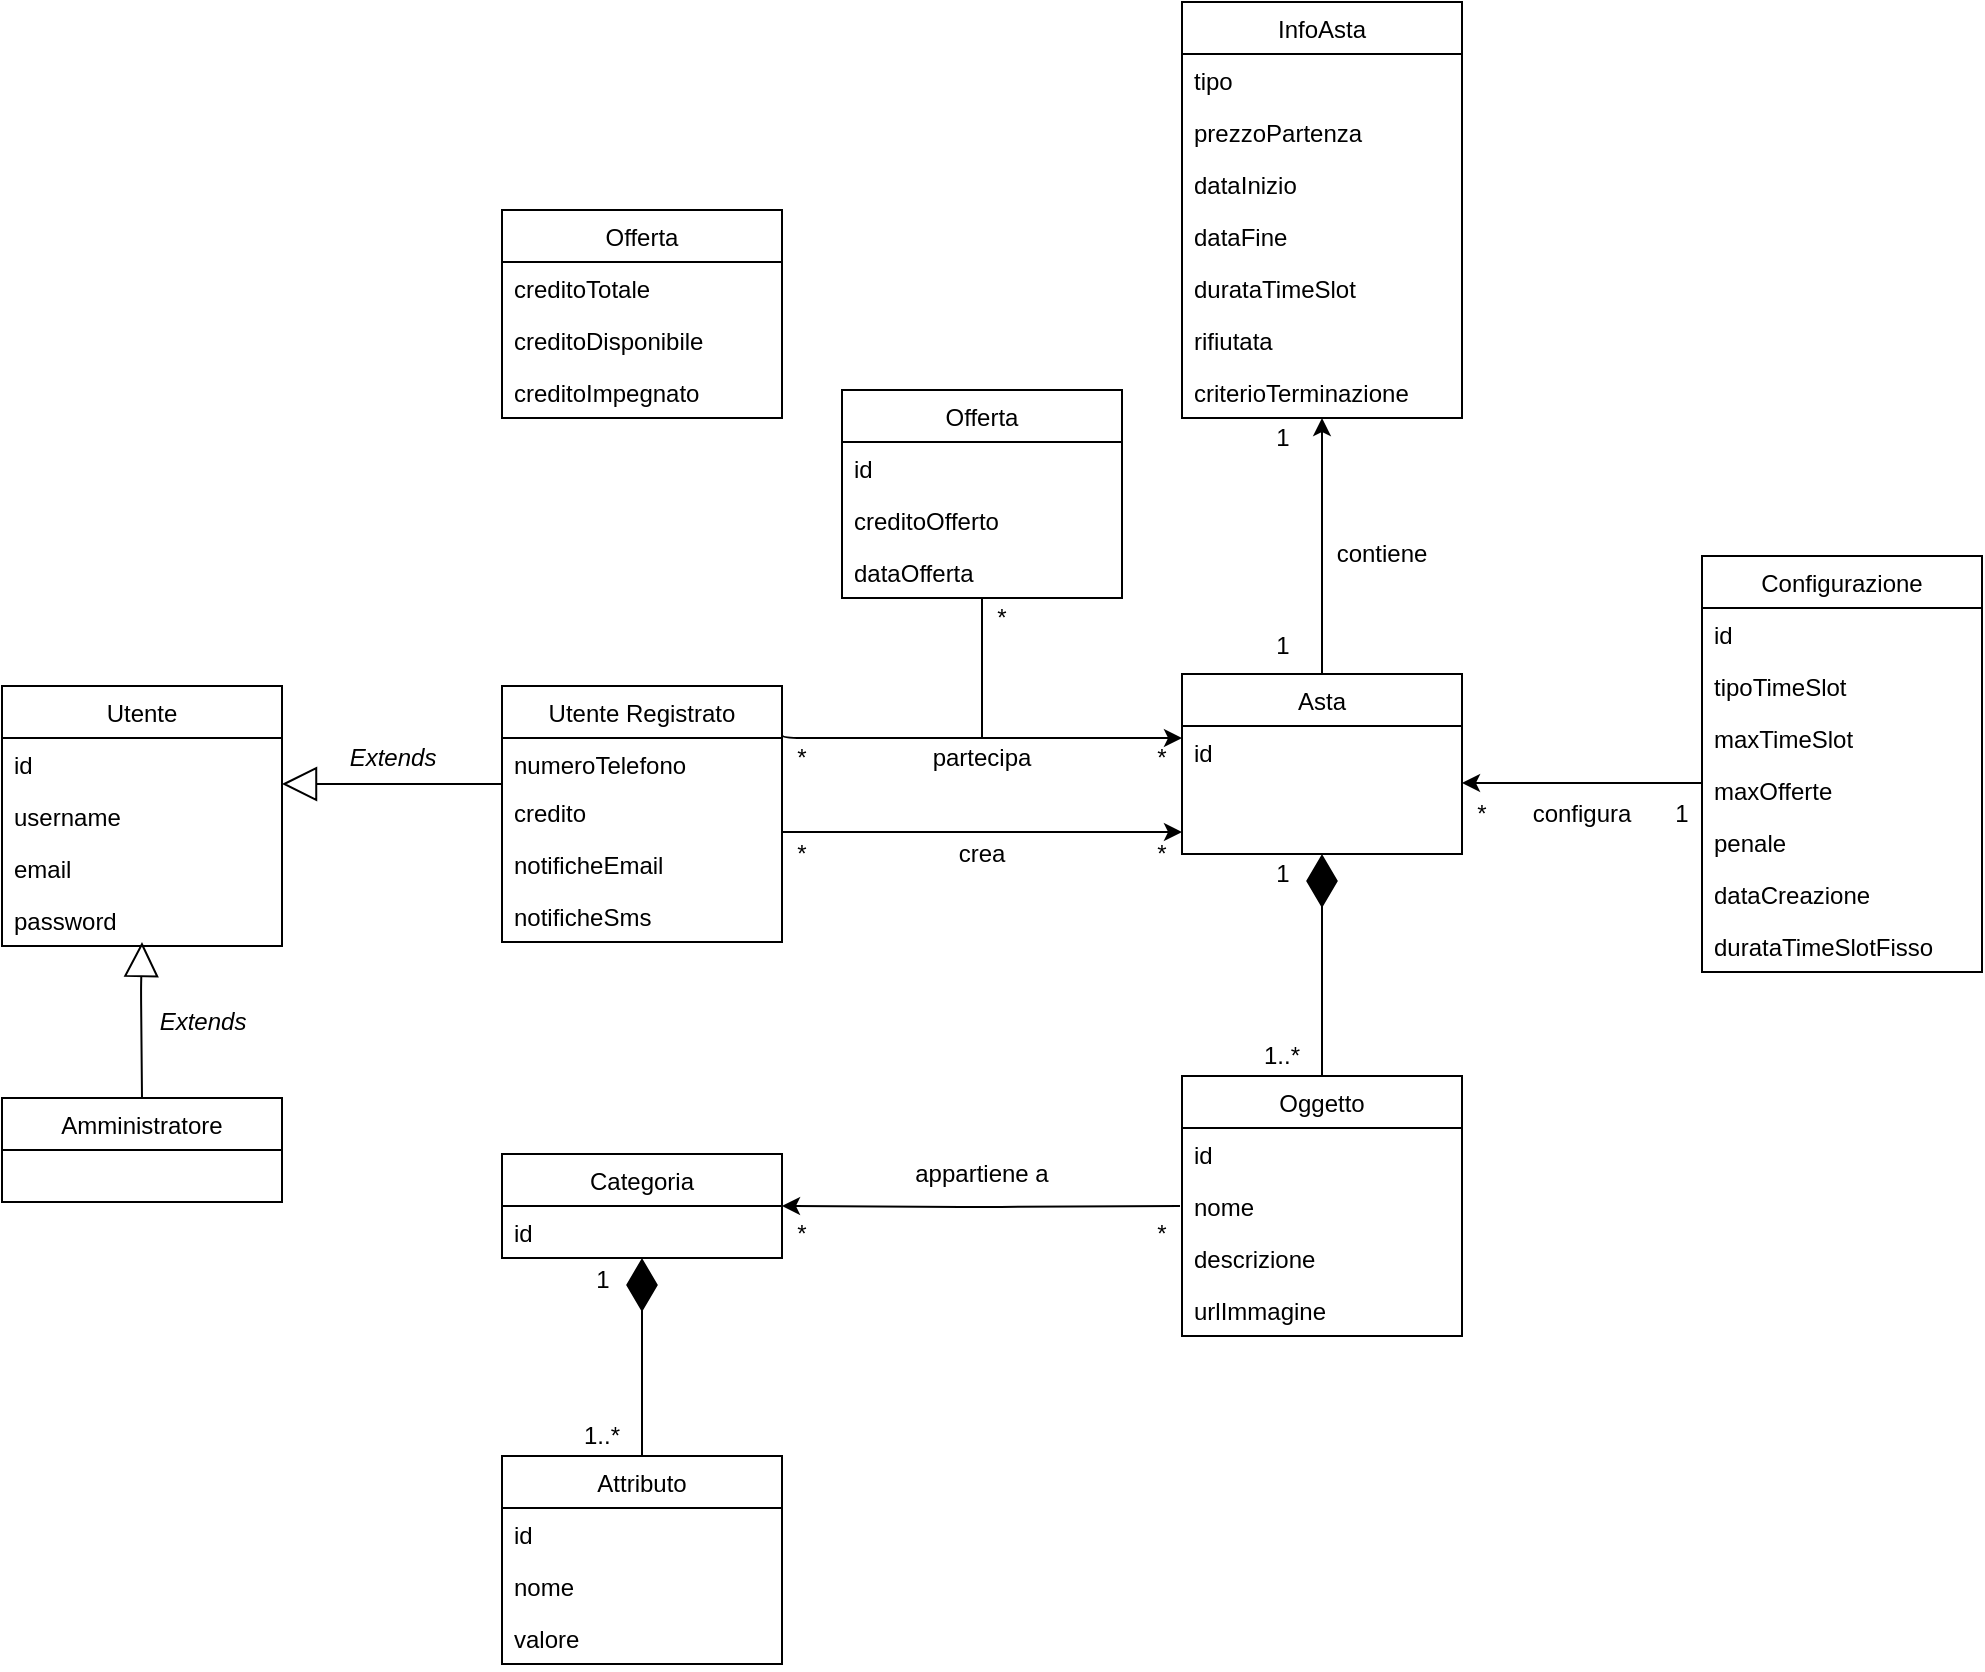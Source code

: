 <mxfile version="12.8.8" type="device"><diagram id="C5RBs43oDa-KdzZeNtuy" name="Page-1"><mxGraphModel dx="1240" dy="1375" grid="1" gridSize="10" guides="1" tooltips="1" connect="1" arrows="1" fold="1" page="1" pageScale="1" pageWidth="827" pageHeight="1169" math="0" shadow="0"><root><mxCell id="WIyWlLk6GJQsqaUBKTNV-0"/><mxCell id="WIyWlLk6GJQsqaUBKTNV-1" parent="WIyWlLk6GJQsqaUBKTNV-0"/><mxCell id="xIt5EXOKrvQGk8ZwAL8l-28" style="edgeStyle=orthogonalEdgeStyle;rounded=1;orthogonalLoop=1;jettySize=auto;html=1;entryX=1;entryY=0.5;entryDx=0;entryDy=0;" parent="WIyWlLk6GJQsqaUBKTNV-1" target="xIt5EXOKrvQGk8ZwAL8l-14" edge="1"><mxGeometry relative="1" as="geometry"><mxPoint x="399" y="466" as="sourcePoint"/></mxGeometry></mxCell><mxCell id="xIt5EXOKrvQGk8ZwAL8l-32" style="edgeStyle=orthogonalEdgeStyle;rounded=1;orthogonalLoop=1;jettySize=auto;html=1;exitX=1;exitY=0.5;exitDx=0;exitDy=0;entryX=0.75;entryY=0;entryDx=0;entryDy=0;" parent="WIyWlLk6GJQsqaUBKTNV-1" target="xIt5EXOKrvQGk8ZwAL8l-42" edge="1"><mxGeometry relative="1" as="geometry"><Array as="points"><mxPoint x="200" y="232"/></Array><mxPoint x="200" y="229" as="sourcePoint"/></mxGeometry></mxCell><mxCell id="xIt5EXOKrvQGk8ZwAL8l-36" style="edgeStyle=orthogonalEdgeStyle;rounded=1;orthogonalLoop=1;jettySize=auto;html=1;" parent="WIyWlLk6GJQsqaUBKTNV-1" edge="1"><mxGeometry relative="1" as="geometry"><mxPoint x="400" y="279" as="targetPoint"/><mxPoint x="200" y="279" as="sourcePoint"/><Array as="points"><mxPoint x="200" y="279"/></Array></mxGeometry></mxCell><mxCell id="xIt5EXOKrvQGk8ZwAL8l-37" value="*" style="text;html=1;strokeColor=none;fillColor=none;align=center;verticalAlign=middle;whiteSpace=wrap;rounded=0;shadow=0;" parent="WIyWlLk6GJQsqaUBKTNV-1" vertex="1"><mxGeometry x="190" y="470" width="40" height="20" as="geometry"/></mxCell><mxCell id="xIt5EXOKrvQGk8ZwAL8l-38" value="1..*" style="text;html=1;strokeColor=none;fillColor=none;align=center;verticalAlign=middle;whiteSpace=wrap;rounded=0;shadow=0;" parent="WIyWlLk6GJQsqaUBKTNV-1" vertex="1"><mxGeometry x="430" y="381" width="40" height="20" as="geometry"/></mxCell><mxCell id="xIt5EXOKrvQGk8ZwAL8l-39" value="crea" style="text;html=1;strokeColor=none;fillColor=none;align=center;verticalAlign=middle;whiteSpace=wrap;rounded=0;shadow=0;" parent="WIyWlLk6GJQsqaUBKTNV-1" vertex="1"><mxGeometry x="280" y="280" width="40" height="20" as="geometry"/></mxCell><mxCell id="xIt5EXOKrvQGk8ZwAL8l-40" value="*" style="text;html=1;strokeColor=none;fillColor=none;align=center;verticalAlign=middle;whiteSpace=wrap;rounded=0;shadow=0;" parent="WIyWlLk6GJQsqaUBKTNV-1" vertex="1"><mxGeometry x="370" y="280" width="40" height="20" as="geometry"/></mxCell><mxCell id="xIt5EXOKrvQGk8ZwAL8l-41" value="partecipa" style="text;html=1;strokeColor=none;fillColor=none;align=center;verticalAlign=middle;whiteSpace=wrap;rounded=0;shadow=0;" parent="WIyWlLk6GJQsqaUBKTNV-1" vertex="1"><mxGeometry x="280" y="232" width="40" height="20" as="geometry"/></mxCell><mxCell id="xIt5EXOKrvQGk8ZwAL8l-42" value="*" style="text;html=1;strokeColor=none;fillColor=none;align=center;verticalAlign=middle;whiteSpace=wrap;rounded=0;shadow=0;" parent="WIyWlLk6GJQsqaUBKTNV-1" vertex="1"><mxGeometry x="370" y="232" width="40" height="20" as="geometry"/></mxCell><mxCell id="xIt5EXOKrvQGk8ZwAL8l-48" value="" style="endArrow=none;html=1;exitX=0.5;exitY=0;exitDx=0;exitDy=0;" parent="WIyWlLk6GJQsqaUBKTNV-1" source="xIt5EXOKrvQGk8ZwAL8l-41" target="xIt5EXOKrvQGk8ZwAL8l-43" edge="1"><mxGeometry width="50" height="50" relative="1" as="geometry"><mxPoint x="300" y="229" as="sourcePoint"/><mxPoint x="300" y="161" as="targetPoint"/></mxGeometry></mxCell><mxCell id="_ybo2d6SO-Sz8e5vFv8a-8" value="*" style="text;html=1;strokeColor=none;fillColor=none;align=center;verticalAlign=middle;whiteSpace=wrap;rounded=0;shadow=0;" parent="WIyWlLk6GJQsqaUBKTNV-1" vertex="1"><mxGeometry x="190" y="232" width="40" height="20" as="geometry"/></mxCell><mxCell id="_ybo2d6SO-Sz8e5vFv8a-9" value="*" style="text;html=1;strokeColor=none;fillColor=none;align=center;verticalAlign=middle;whiteSpace=wrap;rounded=0;shadow=0;" parent="WIyWlLk6GJQsqaUBKTNV-1" vertex="1"><mxGeometry x="190" y="280" width="40" height="20" as="geometry"/></mxCell><mxCell id="_ybo2d6SO-Sz8e5vFv8a-10" value="*" style="text;html=1;strokeColor=none;fillColor=none;align=center;verticalAlign=middle;whiteSpace=wrap;rounded=0;shadow=0;" parent="WIyWlLk6GJQsqaUBKTNV-1" vertex="1"><mxGeometry x="290" y="162" width="40" height="20" as="geometry"/></mxCell><mxCell id="_ybo2d6SO-Sz8e5vFv8a-11" value="1" style="text;html=1;align=center;verticalAlign=middle;resizable=0;points=[];autosize=1;" parent="WIyWlLk6GJQsqaUBKTNV-1" vertex="1"><mxGeometry x="440" y="290" width="20" height="20" as="geometry"/></mxCell><mxCell id="_ybo2d6SO-Sz8e5vFv8a-13" value="appartiene a" style="text;html=1;strokeColor=none;fillColor=none;align=center;verticalAlign=middle;whiteSpace=wrap;rounded=0;shadow=0;" parent="WIyWlLk6GJQsqaUBKTNV-1" vertex="1"><mxGeometry x="255" y="440" width="90" height="20" as="geometry"/></mxCell><mxCell id="_ybo2d6SO-Sz8e5vFv8a-15" value="*" style="text;html=1;strokeColor=none;fillColor=none;align=center;verticalAlign=middle;whiteSpace=wrap;rounded=0;shadow=0;" parent="WIyWlLk6GJQsqaUBKTNV-1" vertex="1"><mxGeometry x="370" y="470" width="40" height="20" as="geometry"/></mxCell><mxCell id="_ybo2d6SO-Sz8e5vFv8a-19" value="" style="endArrow=diamondThin;endFill=1;endSize=24;html=1;" parent="WIyWlLk6GJQsqaUBKTNV-1" source="xIt5EXOKrvQGk8ZwAL8l-10" target="xIt5EXOKrvQGk8ZwAL8l-4" edge="1"><mxGeometry width="160" relative="1" as="geometry"><mxPoint x="290" y="370" as="sourcePoint"/><mxPoint x="450" y="370" as="targetPoint"/></mxGeometry></mxCell><mxCell id="0-ixcji2QgYzUcZS57bc-8" value="" style="endArrow=block;html=1;exitX=0;exitY=0.5;exitDx=0;exitDy=0;endFill=0;strokeWidth=1;endSize=15;" parent="WIyWlLk6GJQsqaUBKTNV-1" edge="1"><mxGeometry width="50" height="50" relative="1" as="geometry"><mxPoint x="60" y="255" as="sourcePoint"/><mxPoint x="-50" y="255" as="targetPoint"/></mxGeometry></mxCell><mxCell id="0-ixcji2QgYzUcZS57bc-10" value="" style="endArrow=block;html=1;endFill=0;strokeWidth=1;exitX=0.5;exitY=0;exitDx=0;exitDy=0;endSize=15;" parent="WIyWlLk6GJQsqaUBKTNV-1" source="0-ixcji2QgYzUcZS57bc-0" edge="1"><mxGeometry width="50" height="50" relative="1" as="geometry"><mxPoint x="-120.5" y="408" as="sourcePoint"/><mxPoint x="-120" y="334" as="targetPoint"/><Array as="points"><mxPoint x="-120.5" y="358"/></Array></mxGeometry></mxCell><mxCell id="0-ixcji2QgYzUcZS57bc-11" value="&lt;i&gt;Extends&lt;/i&gt;" style="text;html=1;align=center;verticalAlign=middle;resizable=0;points=[];autosize=1;" parent="WIyWlLk6GJQsqaUBKTNV-1" vertex="1"><mxGeometry x="-25" y="232" width="60" height="20" as="geometry"/></mxCell><mxCell id="0-ixcji2QgYzUcZS57bc-12" value="&lt;i&gt;Extends&lt;/i&gt;" style="text;html=1;align=center;verticalAlign=middle;resizable=0;points=[];autosize=1;" parent="WIyWlLk6GJQsqaUBKTNV-1" vertex="1"><mxGeometry x="-120" y="364" width="60" height="20" as="geometry"/></mxCell><mxCell id="xIt5EXOKrvQGk8ZwAL8l-0" value="Utente Registrato" style="swimlane;fontStyle=0;childLayout=stackLayout;horizontal=1;startSize=26;fillColor=none;horizontalStack=0;resizeParent=1;resizeParentMax=0;resizeLast=0;collapsible=1;marginBottom=0;" parent="WIyWlLk6GJQsqaUBKTNV-1" vertex="1"><mxGeometry x="60" y="206" width="140" height="128" as="geometry"/></mxCell><mxCell id="xIt5EXOKrvQGk8ZwAL8l-3" value="numeroTelefono" style="text;strokeColor=none;fillColor=none;align=left;verticalAlign=top;spacingLeft=4;spacingRight=4;overflow=hidden;rotatable=0;points=[[0,0.5],[1,0.5]];portConstraint=eastwest;" parent="xIt5EXOKrvQGk8ZwAL8l-0" vertex="1"><mxGeometry y="26" width="140" height="24" as="geometry"/></mxCell><mxCell id="7WJHTXDVpQY2n5B73jA0-2" value="credito" style="text;strokeColor=none;fillColor=none;align=left;verticalAlign=top;spacingLeft=4;spacingRight=4;overflow=hidden;rotatable=0;points=[[0,0.5],[1,0.5]];portConstraint=eastwest;" parent="xIt5EXOKrvQGk8ZwAL8l-0" vertex="1"><mxGeometry y="50" width="140" height="26" as="geometry"/></mxCell><mxCell id="7WJHTXDVpQY2n5B73jA0-3" value="notificheEmail" style="text;strokeColor=none;fillColor=none;align=left;verticalAlign=top;spacingLeft=4;spacingRight=4;overflow=hidden;rotatable=0;points=[[0,0.5],[1,0.5]];portConstraint=eastwest;" parent="xIt5EXOKrvQGk8ZwAL8l-0" vertex="1"><mxGeometry y="76" width="140" height="26" as="geometry"/></mxCell><mxCell id="7WJHTXDVpQY2n5B73jA0-1" value="notificheSms" style="text;strokeColor=none;fillColor=none;align=left;verticalAlign=top;spacingLeft=4;spacingRight=4;overflow=hidden;rotatable=0;points=[[0,0.5],[1,0.5]];portConstraint=eastwest;" parent="xIt5EXOKrvQGk8ZwAL8l-0" vertex="1"><mxGeometry y="102" width="140" height="26" as="geometry"/></mxCell><mxCell id="0-ixcji2QgYzUcZS57bc-25" style="edgeStyle=orthogonalEdgeStyle;rounded=1;orthogonalLoop=1;jettySize=auto;html=1;exitX=0;exitY=0.365;exitDx=0;exitDy=0;exitPerimeter=0;" parent="WIyWlLk6GJQsqaUBKTNV-1" source="0-ixcji2QgYzUcZS57bc-24" edge="1"><mxGeometry relative="1" as="geometry"><mxPoint x="540" y="254.5" as="targetPoint"/><mxPoint x="650" y="255" as="sourcePoint"/><Array as="points"/></mxGeometry></mxCell><mxCell id="0-ixcji2QgYzUcZS57bc-26" value="configura" style="text;html=1;strokeColor=none;fillColor=none;align=center;verticalAlign=middle;whiteSpace=wrap;rounded=0;shadow=0;" parent="WIyWlLk6GJQsqaUBKTNV-1" vertex="1"><mxGeometry x="580" y="260" width="40" height="20" as="geometry"/></mxCell><mxCell id="0-ixcji2QgYzUcZS57bc-27" value="*" style="text;html=1;strokeColor=none;fillColor=none;align=center;verticalAlign=middle;whiteSpace=wrap;rounded=0;shadow=0;" parent="WIyWlLk6GJQsqaUBKTNV-1" vertex="1"><mxGeometry x="530" y="260" width="40" height="20" as="geometry"/></mxCell><mxCell id="0-ixcji2QgYzUcZS57bc-28" value="1" style="text;html=1;strokeColor=none;fillColor=none;align=center;verticalAlign=middle;whiteSpace=wrap;rounded=0;shadow=0;" parent="WIyWlLk6GJQsqaUBKTNV-1" vertex="1"><mxGeometry x="630" y="260" width="40" height="20" as="geometry"/></mxCell><mxCell id="xIt5EXOKrvQGk8ZwAL8l-4" value="Asta" style="swimlane;fontStyle=0;childLayout=stackLayout;horizontal=1;startSize=26;fillColor=none;horizontalStack=0;resizeParent=1;resizeParentMax=0;resizeLast=0;collapsible=1;marginBottom=0;shadow=0;" parent="WIyWlLk6GJQsqaUBKTNV-1" vertex="1"><mxGeometry x="400" y="200" width="140" height="90" as="geometry"><mxRectangle x="260" y="430" width="60" height="26" as="alternateBounds"/></mxGeometry></mxCell><mxCell id="xIt5EXOKrvQGk8ZwAL8l-5" value="id" style="text;strokeColor=none;fillColor=none;align=left;verticalAlign=top;spacingLeft=4;spacingRight=4;overflow=hidden;rotatable=0;points=[[0,0.5],[1,0.5]];portConstraint=eastwest;" parent="xIt5EXOKrvQGk8ZwAL8l-4" vertex="1"><mxGeometry y="26" width="140" height="64" as="geometry"/></mxCell><mxCell id="0-ixcji2QgYzUcZS57bc-0" value="Amministratore" style="swimlane;fontStyle=0;childLayout=stackLayout;horizontal=1;startSize=26;fillColor=none;horizontalStack=0;resizeParent=1;resizeParentMax=0;resizeLast=0;collapsible=1;marginBottom=0;" parent="WIyWlLk6GJQsqaUBKTNV-1" vertex="1"><mxGeometry x="-190" y="412" width="140" height="52" as="geometry"/></mxCell><mxCell id="0-ixcji2QgYzUcZS57bc-4" value="Utente" style="swimlane;fontStyle=0;childLayout=stackLayout;horizontal=1;startSize=26;fillColor=none;horizontalStack=0;resizeParent=1;resizeParentMax=0;resizeLast=0;collapsible=1;marginBottom=0;" parent="WIyWlLk6GJQsqaUBKTNV-1" vertex="1"><mxGeometry x="-190" y="206" width="140" height="130" as="geometry"/></mxCell><mxCell id="7WJHTXDVpQY2n5B73jA0-4" value="id" style="text;strokeColor=none;fillColor=none;align=left;verticalAlign=top;spacingLeft=4;spacingRight=4;overflow=hidden;rotatable=0;points=[[0,0.5],[1,0.5]];portConstraint=eastwest;" parent="0-ixcji2QgYzUcZS57bc-4" vertex="1"><mxGeometry y="26" width="140" height="26" as="geometry"/></mxCell><mxCell id="0-ixcji2QgYzUcZS57bc-5" value="username" style="text;strokeColor=none;fillColor=none;align=left;verticalAlign=top;spacingLeft=4;spacingRight=4;overflow=hidden;rotatable=0;points=[[0,0.5],[1,0.5]];portConstraint=eastwest;" parent="0-ixcji2QgYzUcZS57bc-4" vertex="1"><mxGeometry y="52" width="140" height="26" as="geometry"/></mxCell><mxCell id="7WJHTXDVpQY2n5B73jA0-0" value="email" style="text;strokeColor=none;fillColor=none;align=left;verticalAlign=top;spacingLeft=4;spacingRight=4;overflow=hidden;rotatable=0;points=[[0,0.5],[1,0.5]];portConstraint=eastwest;" parent="0-ixcji2QgYzUcZS57bc-4" vertex="1"><mxGeometry y="78" width="140" height="26" as="geometry"/></mxCell><mxCell id="0-ixcji2QgYzUcZS57bc-6" value="password" style="text;strokeColor=none;fillColor=none;align=left;verticalAlign=top;spacingLeft=4;spacingRight=4;overflow=hidden;rotatable=0;points=[[0,0.5],[1,0.5]];portConstraint=eastwest;" parent="0-ixcji2QgYzUcZS57bc-4" vertex="1"><mxGeometry y="104" width="140" height="26" as="geometry"/></mxCell><mxCell id="7WJHTXDVpQY2n5B73jA0-15" value="1" style="text;html=1;align=center;verticalAlign=middle;resizable=0;points=[];autosize=1;" parent="WIyWlLk6GJQsqaUBKTNV-1" vertex="1"><mxGeometry x="440" y="72" width="20" height="20" as="geometry"/></mxCell><mxCell id="7WJHTXDVpQY2n5B73jA0-16" value="1" style="text;html=1;align=center;verticalAlign=middle;resizable=0;points=[];autosize=1;" parent="WIyWlLk6GJQsqaUBKTNV-1" vertex="1"><mxGeometry x="440" y="176" width="20" height="20" as="geometry"/></mxCell><mxCell id="7WJHTXDVpQY2n5B73jA0-7" value="InfoAsta" style="swimlane;fontStyle=0;childLayout=stackLayout;horizontal=1;startSize=26;fillColor=none;horizontalStack=0;resizeParent=1;resizeParentMax=0;resizeLast=0;collapsible=1;marginBottom=0;shadow=0;" parent="WIyWlLk6GJQsqaUBKTNV-1" vertex="1"><mxGeometry x="400" y="-136" width="140" height="208" as="geometry"><mxRectangle x="260" y="430" width="60" height="26" as="alternateBounds"/></mxGeometry></mxCell><mxCell id="7WJHTXDVpQY2n5B73jA0-8" value="tipo" style="text;strokeColor=none;fillColor=none;align=left;verticalAlign=top;spacingLeft=4;spacingRight=4;overflow=hidden;rotatable=0;points=[[0,0.5],[1,0.5]];portConstraint=eastwest;" parent="7WJHTXDVpQY2n5B73jA0-7" vertex="1"><mxGeometry y="26" width="140" height="26" as="geometry"/></mxCell><mxCell id="7WJHTXDVpQY2n5B73jA0-18" value="prezzoPartenza" style="text;strokeColor=none;fillColor=none;align=left;verticalAlign=top;spacingLeft=4;spacingRight=4;overflow=hidden;rotatable=0;points=[[0,0.5],[1,0.5]];portConstraint=eastwest;" parent="7WJHTXDVpQY2n5B73jA0-7" vertex="1"><mxGeometry y="52" width="140" height="26" as="geometry"/></mxCell><mxCell id="7WJHTXDVpQY2n5B73jA0-9" value="dataInizio" style="text;strokeColor=none;fillColor=none;align=left;verticalAlign=top;spacingLeft=4;spacingRight=4;overflow=hidden;rotatable=0;points=[[0,0.5],[1,0.5]];portConstraint=eastwest;" parent="7WJHTXDVpQY2n5B73jA0-7" vertex="1"><mxGeometry y="78" width="140" height="26" as="geometry"/></mxCell><mxCell id="7WJHTXDVpQY2n5B73jA0-10" value="dataFine" style="text;strokeColor=none;fillColor=none;align=left;verticalAlign=top;spacingLeft=4;spacingRight=4;overflow=hidden;rotatable=0;points=[[0,0.5],[1,0.5]];portConstraint=eastwest;" parent="7WJHTXDVpQY2n5B73jA0-7" vertex="1"><mxGeometry y="104" width="140" height="26" as="geometry"/></mxCell><mxCell id="7WJHTXDVpQY2n5B73jA0-11" value="durataTimeSlot" style="text;strokeColor=none;fillColor=none;align=left;verticalAlign=top;spacingLeft=4;spacingRight=4;overflow=hidden;rotatable=0;points=[[0,0.5],[1,0.5]];portConstraint=eastwest;" parent="7WJHTXDVpQY2n5B73jA0-7" vertex="1"><mxGeometry y="130" width="140" height="26" as="geometry"/></mxCell><mxCell id="7WJHTXDVpQY2n5B73jA0-19" value="rifiutata" style="text;strokeColor=none;fillColor=none;align=left;verticalAlign=top;spacingLeft=4;spacingRight=4;overflow=hidden;rotatable=0;points=[[0,0.5],[1,0.5]];portConstraint=eastwest;" parent="7WJHTXDVpQY2n5B73jA0-7" vertex="1"><mxGeometry y="156" width="140" height="26" as="geometry"/></mxCell><mxCell id="7WJHTXDVpQY2n5B73jA0-21" value="criterioTerminazione" style="text;strokeColor=none;fillColor=none;align=left;verticalAlign=top;spacingLeft=4;spacingRight=4;overflow=hidden;rotatable=0;points=[[0,0.5],[1,0.5]];portConstraint=eastwest;" parent="7WJHTXDVpQY2n5B73jA0-7" vertex="1"><mxGeometry y="182" width="140" height="26" as="geometry"/></mxCell><mxCell id="0-ixcji2QgYzUcZS57bc-20" value="Configurazione" style="swimlane;fontStyle=0;childLayout=stackLayout;horizontal=1;startSize=26;fillColor=none;horizontalStack=0;resizeParent=1;resizeParentMax=0;resizeLast=0;collapsible=1;marginBottom=0;shadow=0;" parent="WIyWlLk6GJQsqaUBKTNV-1" vertex="1"><mxGeometry x="660" y="141" width="140" height="208" as="geometry"><mxRectangle x="260" y="430" width="60" height="26" as="alternateBounds"/></mxGeometry></mxCell><mxCell id="0-ixcji2QgYzUcZS57bc-21" value="id" style="text;strokeColor=none;fillColor=none;align=left;verticalAlign=top;spacingLeft=4;spacingRight=4;overflow=hidden;rotatable=0;points=[[0,0.5],[1,0.5]];portConstraint=eastwest;" parent="0-ixcji2QgYzUcZS57bc-20" vertex="1"><mxGeometry y="26" width="140" height="26" as="geometry"/></mxCell><mxCell id="0-ixcji2QgYzUcZS57bc-22" value="tipoTimeSlot" style="text;strokeColor=none;fillColor=none;align=left;verticalAlign=top;spacingLeft=4;spacingRight=4;overflow=hidden;rotatable=0;points=[[0,0.5],[1,0.5]];portConstraint=eastwest;" parent="0-ixcji2QgYzUcZS57bc-20" vertex="1"><mxGeometry y="52" width="140" height="26" as="geometry"/></mxCell><mxCell id="0-ixcji2QgYzUcZS57bc-23" value="maxTimeSlot" style="text;strokeColor=none;fillColor=none;align=left;verticalAlign=top;spacingLeft=4;spacingRight=4;overflow=hidden;rotatable=0;points=[[0,0.5],[1,0.5]];portConstraint=eastwest;" parent="0-ixcji2QgYzUcZS57bc-20" vertex="1"><mxGeometry y="78" width="140" height="26" as="geometry"/></mxCell><mxCell id="0-ixcji2QgYzUcZS57bc-24" value="maxOfferte" style="text;strokeColor=none;fillColor=none;align=left;verticalAlign=top;spacingLeft=4;spacingRight=4;overflow=hidden;rotatable=0;points=[[0,0.5],[1,0.5]];portConstraint=eastwest;" parent="0-ixcji2QgYzUcZS57bc-20" vertex="1"><mxGeometry y="104" width="140" height="26" as="geometry"/></mxCell><mxCell id="7WJHTXDVpQY2n5B73jA0-23" value="penale" style="text;strokeColor=none;fillColor=none;align=left;verticalAlign=top;spacingLeft=4;spacingRight=4;overflow=hidden;rotatable=0;points=[[0,0.5],[1,0.5]];portConstraint=eastwest;" parent="0-ixcji2QgYzUcZS57bc-20" vertex="1"><mxGeometry y="130" width="140" height="26" as="geometry"/></mxCell><mxCell id="7WJHTXDVpQY2n5B73jA0-24" value="dataCreazione" style="text;strokeColor=none;fillColor=none;align=left;verticalAlign=top;spacingLeft=4;spacingRight=4;overflow=hidden;rotatable=0;points=[[0,0.5],[1,0.5]];portConstraint=eastwest;" parent="0-ixcji2QgYzUcZS57bc-20" vertex="1"><mxGeometry y="156" width="140" height="26" as="geometry"/></mxCell><mxCell id="7WJHTXDVpQY2n5B73jA0-25" value="durataTimeSlotFisso" style="text;strokeColor=none;fillColor=none;align=left;verticalAlign=top;spacingLeft=4;spacingRight=4;overflow=hidden;rotatable=0;points=[[0,0.5],[1,0.5]];portConstraint=eastwest;" parent="0-ixcji2QgYzUcZS57bc-20" vertex="1"><mxGeometry y="182" width="140" height="26" as="geometry"/></mxCell><mxCell id="7WJHTXDVpQY2n5B73jA0-26" value="" style="endArrow=diamondThin;endFill=1;endSize=24;html=1;" parent="WIyWlLk6GJQsqaUBKTNV-1" source="7WJHTXDVpQY2n5B73jA0-29" edge="1"><mxGeometry width="160" relative="1" as="geometry"><mxPoint x="-50" y="547" as="sourcePoint"/><mxPoint x="130" y="492" as="targetPoint"/></mxGeometry></mxCell><mxCell id="7WJHTXDVpQY2n5B73jA0-27" value="1" style="text;html=1;align=center;verticalAlign=middle;resizable=0;points=[];autosize=1;" parent="WIyWlLk6GJQsqaUBKTNV-1" vertex="1"><mxGeometry x="100" y="493" width="20" height="20" as="geometry"/></mxCell><mxCell id="7WJHTXDVpQY2n5B73jA0-28" value="1..*" style="text;html=1;strokeColor=none;fillColor=none;align=center;verticalAlign=middle;whiteSpace=wrap;rounded=0;shadow=0;" parent="WIyWlLk6GJQsqaUBKTNV-1" vertex="1"><mxGeometry x="90" y="571" width="40" height="20" as="geometry"/></mxCell><mxCell id="xIt5EXOKrvQGk8ZwAL8l-10" value="Oggetto" style="swimlane;fontStyle=0;childLayout=stackLayout;horizontal=1;startSize=26;fillColor=none;horizontalStack=0;resizeParent=1;resizeParentMax=0;resizeLast=0;collapsible=1;marginBottom=0;shadow=0;" parent="WIyWlLk6GJQsqaUBKTNV-1" vertex="1"><mxGeometry x="400" y="401" width="140" height="130" as="geometry"/></mxCell><mxCell id="7WJHTXDVpQY2n5B73jA0-33" value="id" style="text;strokeColor=none;fillColor=none;align=left;verticalAlign=top;spacingLeft=4;spacingRight=4;overflow=hidden;rotatable=0;points=[[0,0.5],[1,0.5]];portConstraint=eastwest;" parent="xIt5EXOKrvQGk8ZwAL8l-10" vertex="1"><mxGeometry y="26" width="140" height="26" as="geometry"/></mxCell><mxCell id="xIt5EXOKrvQGk8ZwAL8l-11" value="nome" style="text;strokeColor=none;fillColor=none;align=left;verticalAlign=top;spacingLeft=4;spacingRight=4;overflow=hidden;rotatable=0;points=[[0,0.5],[1,0.5]];portConstraint=eastwest;" parent="xIt5EXOKrvQGk8ZwAL8l-10" vertex="1"><mxGeometry y="52" width="140" height="26" as="geometry"/></mxCell><mxCell id="_ybo2d6SO-Sz8e5vFv8a-22" value="descrizione" style="text;strokeColor=none;fillColor=none;align=left;verticalAlign=top;spacingLeft=4;spacingRight=4;overflow=hidden;rotatable=0;points=[[0,0.5],[1,0.5]];portConstraint=eastwest;" parent="xIt5EXOKrvQGk8ZwAL8l-10" vertex="1"><mxGeometry y="78" width="140" height="26" as="geometry"/></mxCell><mxCell id="_ybo2d6SO-Sz8e5vFv8a-23" value="urlImmagine" style="text;strokeColor=none;fillColor=none;align=left;verticalAlign=top;spacingLeft=4;spacingRight=4;overflow=hidden;rotatable=0;points=[[0,0.5],[1,0.5]];portConstraint=eastwest;" parent="xIt5EXOKrvQGk8ZwAL8l-10" vertex="1"><mxGeometry y="104" width="140" height="26" as="geometry"/></mxCell><mxCell id="7WJHTXDVpQY2n5B73jA0-35" value="Offerta" style="swimlane;fontStyle=0;childLayout=stackLayout;horizontal=1;startSize=26;fillColor=none;horizontalStack=0;resizeParent=1;resizeParentMax=0;resizeLast=0;collapsible=1;marginBottom=0;shadow=0;" parent="WIyWlLk6GJQsqaUBKTNV-1" vertex="1"><mxGeometry x="60" y="-32" width="140" height="104" as="geometry"/></mxCell><mxCell id="7WJHTXDVpQY2n5B73jA0-36" value="creditoTotale" style="text;strokeColor=none;fillColor=none;align=left;verticalAlign=top;spacingLeft=4;spacingRight=4;overflow=hidden;rotatable=0;points=[[0,0.5],[1,0.5]];portConstraint=eastwest;" parent="7WJHTXDVpQY2n5B73jA0-35" vertex="1"><mxGeometry y="26" width="140" height="26" as="geometry"/></mxCell><mxCell id="7WJHTXDVpQY2n5B73jA0-37" value="creditoDisponibile" style="text;strokeColor=none;fillColor=none;align=left;verticalAlign=top;spacingLeft=4;spacingRight=4;overflow=hidden;rotatable=0;points=[[0,0.5],[1,0.5]];portConstraint=eastwest;" parent="7WJHTXDVpQY2n5B73jA0-35" vertex="1"><mxGeometry y="52" width="140" height="26" as="geometry"/></mxCell><mxCell id="7WJHTXDVpQY2n5B73jA0-38" value="creditoImpegnato" style="text;strokeColor=none;fillColor=none;align=left;verticalAlign=top;spacingLeft=4;spacingRight=4;overflow=hidden;rotatable=0;points=[[0,0.5],[1,0.5]];portConstraint=eastwest;" parent="7WJHTXDVpQY2n5B73jA0-35" vertex="1"><mxGeometry y="78" width="140" height="26" as="geometry"/></mxCell><mxCell id="7WJHTXDVpQY2n5B73jA0-40" value="" style="endArrow=classic;html=1;exitX=0.5;exitY=0;exitDx=0;exitDy=0;entryX=0.5;entryY=1;entryDx=0;entryDy=0;" parent="WIyWlLk6GJQsqaUBKTNV-1" source="xIt5EXOKrvQGk8ZwAL8l-4" target="7WJHTXDVpQY2n5B73jA0-7" edge="1"><mxGeometry width="50" height="50" relative="1" as="geometry"><mxPoint x="530" y="180" as="sourcePoint"/><mxPoint x="580" y="130" as="targetPoint"/></mxGeometry></mxCell><mxCell id="7WJHTXDVpQY2n5B73jA0-41" value="contiene" style="text;html=1;strokeColor=none;fillColor=none;align=center;verticalAlign=middle;whiteSpace=wrap;rounded=0;shadow=0;" parent="WIyWlLk6GJQsqaUBKTNV-1" vertex="1"><mxGeometry x="480" y="130" width="40" height="20" as="geometry"/></mxCell><mxCell id="xIt5EXOKrvQGk8ZwAL8l-43" value="Offerta" style="swimlane;fontStyle=0;childLayout=stackLayout;horizontal=1;startSize=26;fillColor=none;horizontalStack=0;resizeParent=1;resizeParentMax=0;resizeLast=0;collapsible=1;marginBottom=0;shadow=0;" parent="WIyWlLk6GJQsqaUBKTNV-1" vertex="1"><mxGeometry x="230" y="58" width="140" height="104" as="geometry"/></mxCell><mxCell id="7WJHTXDVpQY2n5B73jA0-5" value="id" style="text;strokeColor=none;fillColor=none;align=left;verticalAlign=top;spacingLeft=4;spacingRight=4;overflow=hidden;rotatable=0;points=[[0,0.5],[1,0.5]];portConstraint=eastwest;" parent="xIt5EXOKrvQGk8ZwAL8l-43" vertex="1"><mxGeometry y="26" width="140" height="26" as="geometry"/></mxCell><mxCell id="7WJHTXDVpQY2n5B73jA0-6" value="creditoOfferto" style="text;strokeColor=none;fillColor=none;align=left;verticalAlign=top;spacingLeft=4;spacingRight=4;overflow=hidden;rotatable=0;points=[[0,0.5],[1,0.5]];portConstraint=eastwest;" parent="xIt5EXOKrvQGk8ZwAL8l-43" vertex="1"><mxGeometry y="52" width="140" height="26" as="geometry"/></mxCell><mxCell id="xIt5EXOKrvQGk8ZwAL8l-44" value="dataOfferta" style="text;strokeColor=none;fillColor=none;align=left;verticalAlign=top;spacingLeft=4;spacingRight=4;overflow=hidden;rotatable=0;points=[[0,0.5],[1,0.5]];portConstraint=eastwest;" parent="xIt5EXOKrvQGk8ZwAL8l-43" vertex="1"><mxGeometry y="78" width="140" height="26" as="geometry"/></mxCell><mxCell id="xIt5EXOKrvQGk8ZwAL8l-14" value="Categoria" style="swimlane;fontStyle=0;childLayout=stackLayout;horizontal=1;startSize=26;fillColor=none;horizontalStack=0;resizeParent=1;resizeParentMax=0;resizeLast=0;collapsible=1;marginBottom=0;shadow=0;" parent="WIyWlLk6GJQsqaUBKTNV-1" vertex="1"><mxGeometry x="60" y="440" width="140" height="52" as="geometry"/></mxCell><mxCell id="xIt5EXOKrvQGk8ZwAL8l-15" value="id" style="text;strokeColor=none;fillColor=none;align=left;verticalAlign=top;spacingLeft=4;spacingRight=4;overflow=hidden;rotatable=0;points=[[0,0.5],[1,0.5]];portConstraint=eastwest;" parent="xIt5EXOKrvQGk8ZwAL8l-14" vertex="1"><mxGeometry y="26" width="140" height="26" as="geometry"/></mxCell><mxCell id="7WJHTXDVpQY2n5B73jA0-29" value="Attributo" style="swimlane;fontStyle=0;childLayout=stackLayout;horizontal=1;startSize=26;fillColor=none;horizontalStack=0;resizeParent=1;resizeParentMax=0;resizeLast=0;collapsible=1;marginBottom=0;shadow=0;" parent="WIyWlLk6GJQsqaUBKTNV-1" vertex="1"><mxGeometry x="60" y="591" width="140" height="104" as="geometry"/></mxCell><mxCell id="7WJHTXDVpQY2n5B73jA0-30" value="id" style="text;strokeColor=none;fillColor=none;align=left;verticalAlign=top;spacingLeft=4;spacingRight=4;overflow=hidden;rotatable=0;points=[[0,0.5],[1,0.5]];portConstraint=eastwest;" parent="7WJHTXDVpQY2n5B73jA0-29" vertex="1"><mxGeometry y="26" width="140" height="26" as="geometry"/></mxCell><mxCell id="7WJHTXDVpQY2n5B73jA0-31" value="nome" style="text;strokeColor=none;fillColor=none;align=left;verticalAlign=top;spacingLeft=4;spacingRight=4;overflow=hidden;rotatable=0;points=[[0,0.5],[1,0.5]];portConstraint=eastwest;" parent="7WJHTXDVpQY2n5B73jA0-29" vertex="1"><mxGeometry y="52" width="140" height="26" as="geometry"/></mxCell><mxCell id="7WJHTXDVpQY2n5B73jA0-32" value="valore" style="text;strokeColor=none;fillColor=none;align=left;verticalAlign=top;spacingLeft=4;spacingRight=4;overflow=hidden;rotatable=0;points=[[0,0.5],[1,0.5]];portConstraint=eastwest;" parent="7WJHTXDVpQY2n5B73jA0-29" vertex="1"><mxGeometry y="78" width="140" height="26" as="geometry"/></mxCell></root></mxGraphModel></diagram></mxfile>